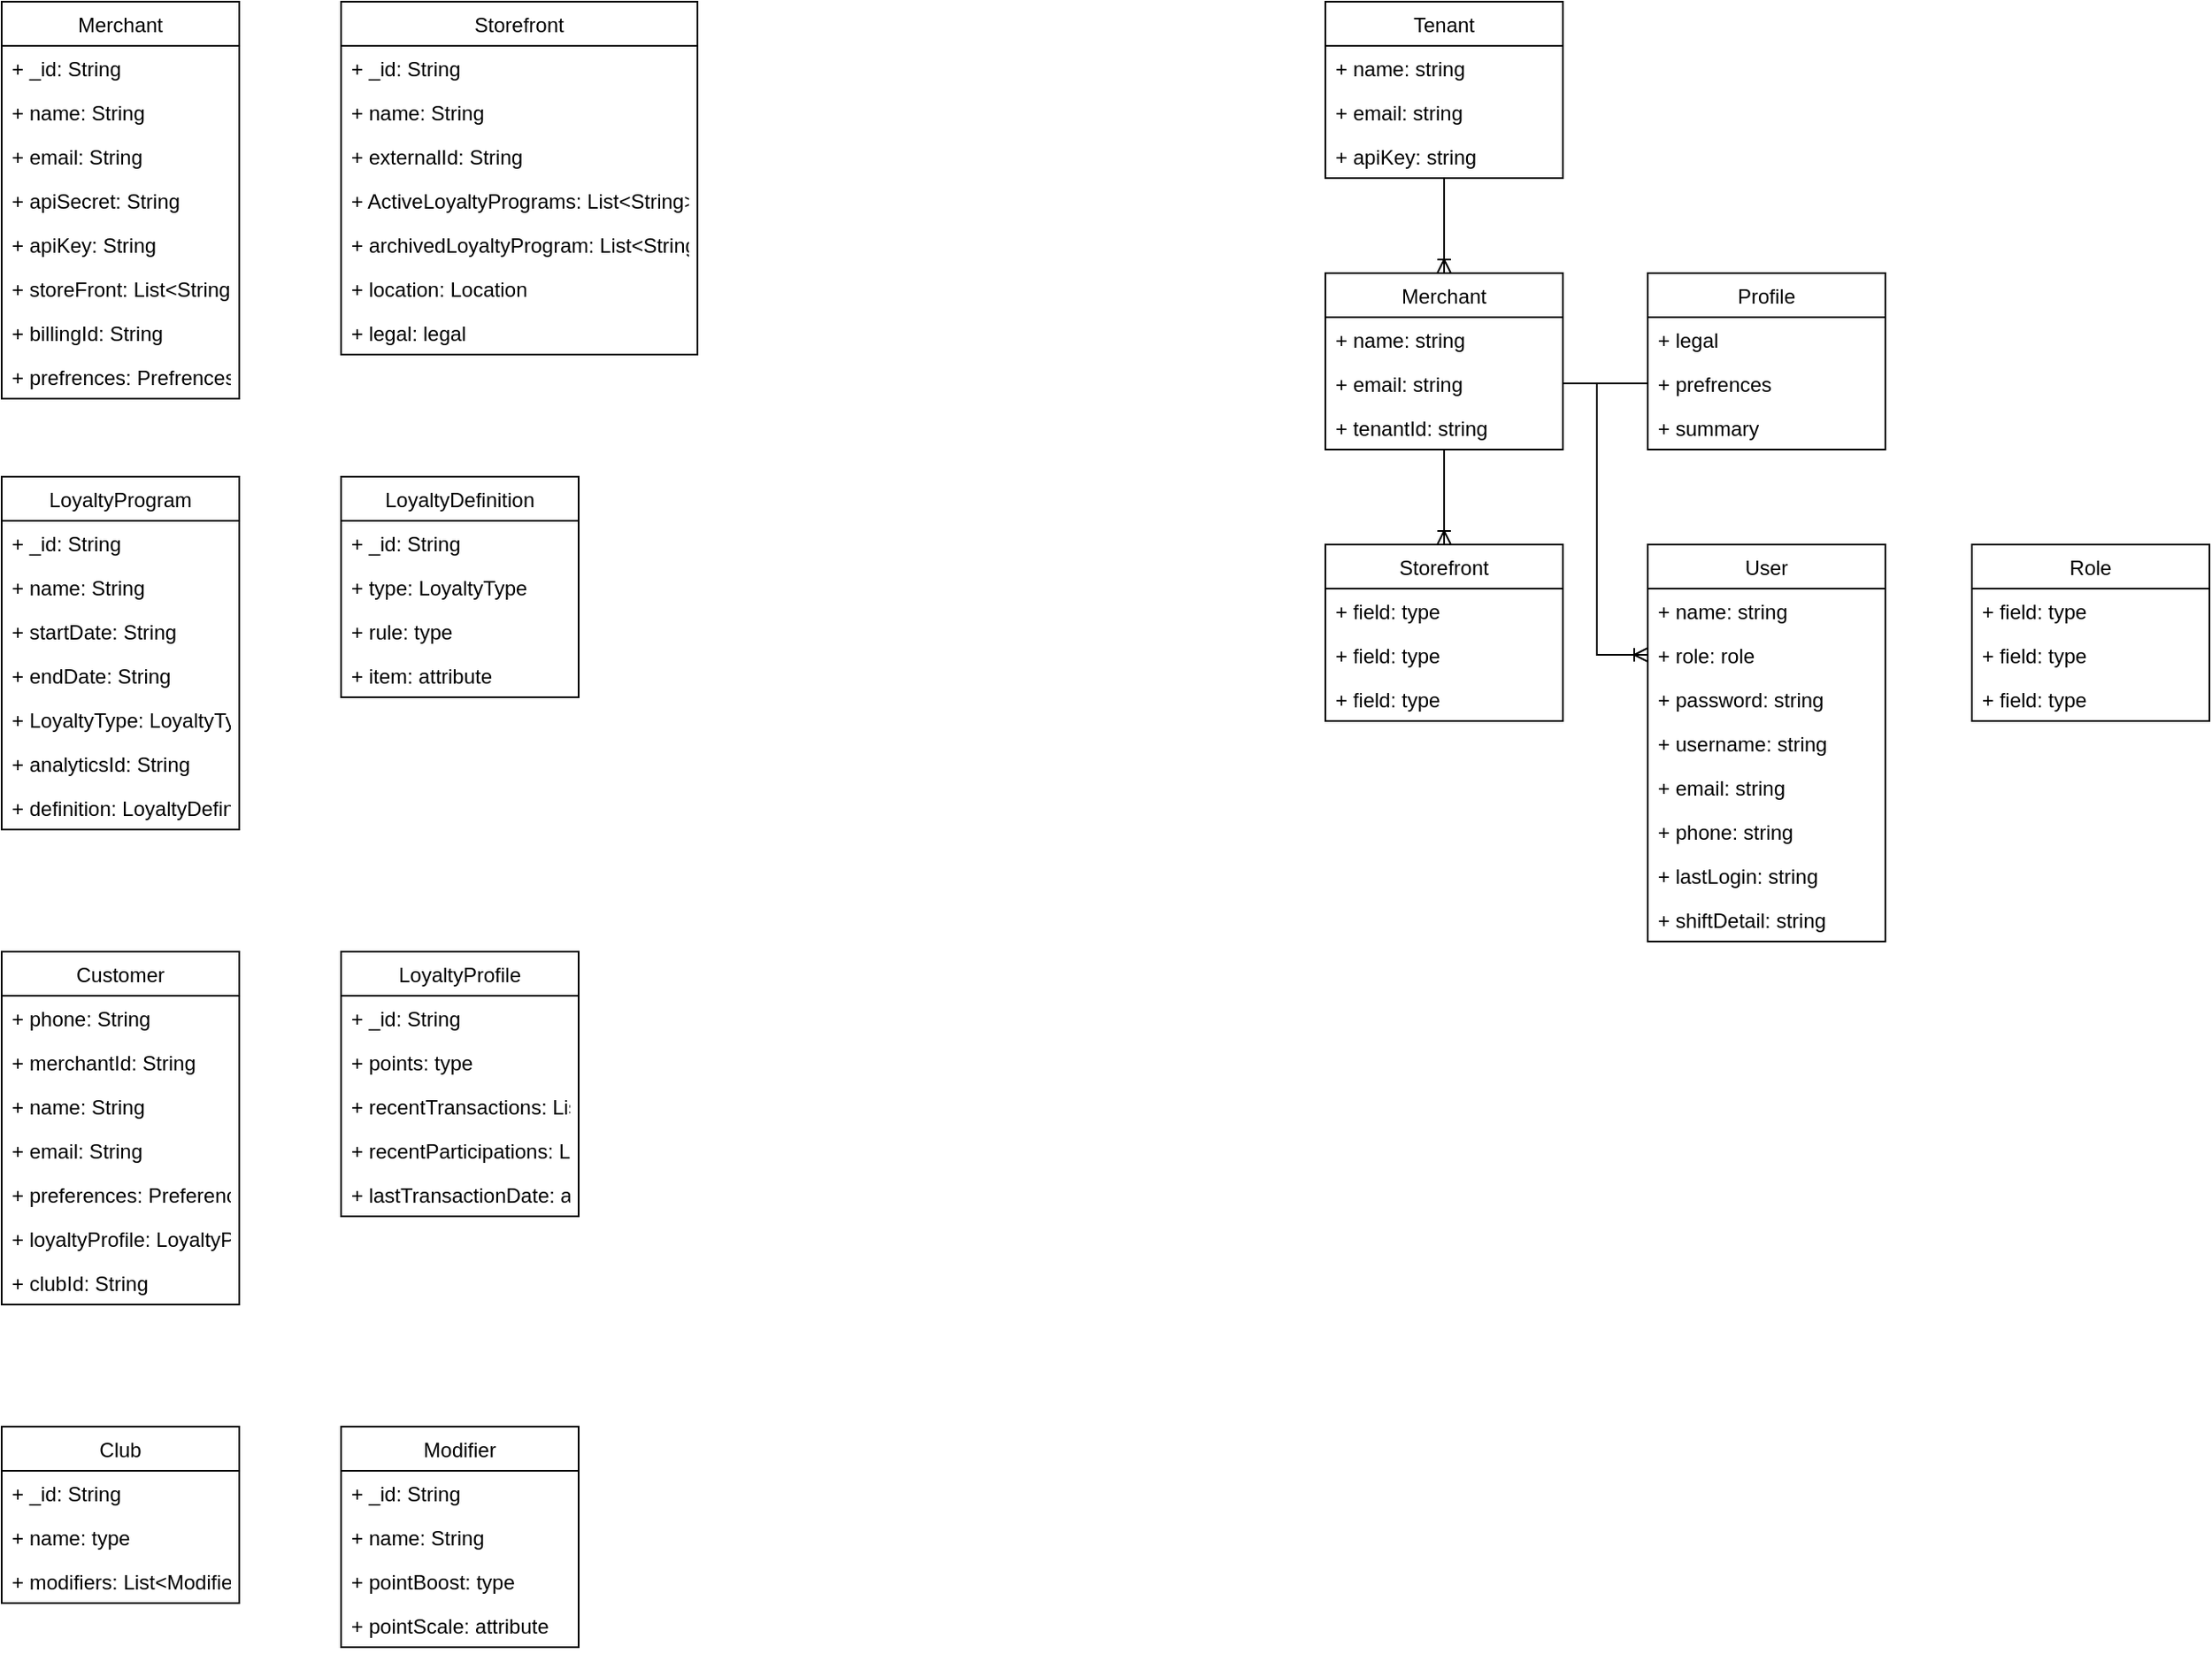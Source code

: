 <mxfile version="20.3.0" type="device" pages="4"><diagram id="C5RBs43oDa-KdzZeNtuy" name="Class level HLD"><mxGraphModel dx="1422" dy="865" grid="1" gridSize="10" guides="1" tooltips="1" connect="1" arrows="1" fold="1" page="1" pageScale="1" pageWidth="827" pageHeight="1169" math="0" shadow="0"><root><mxCell id="WIyWlLk6GJQsqaUBKTNV-0"/><mxCell id="WIyWlLk6GJQsqaUBKTNV-1" parent="WIyWlLk6GJQsqaUBKTNV-0"/><mxCell id="AvhFInr6AI7W19jn2rWF-0" value="Merchant" style="swimlane;fontStyle=0;childLayout=stackLayout;horizontal=1;startSize=26;fillColor=none;horizontalStack=0;resizeParent=1;resizeParentMax=0;resizeLast=0;collapsible=1;marginBottom=0;" parent="WIyWlLk6GJQsqaUBKTNV-1" vertex="1"><mxGeometry x="80" y="80" width="140" height="234" as="geometry"/></mxCell><mxCell id="AvhFInr6AI7W19jn2rWF-1" value="+ _id: String" style="text;strokeColor=none;fillColor=none;align=left;verticalAlign=top;spacingLeft=4;spacingRight=4;overflow=hidden;rotatable=0;points=[[0,0.5],[1,0.5]];portConstraint=eastwest;" parent="AvhFInr6AI7W19jn2rWF-0" vertex="1"><mxGeometry y="26" width="140" height="26" as="geometry"/></mxCell><mxCell id="AvhFInr6AI7W19jn2rWF-2" value="+ name: String" style="text;strokeColor=none;fillColor=none;align=left;verticalAlign=top;spacingLeft=4;spacingRight=4;overflow=hidden;rotatable=0;points=[[0,0.5],[1,0.5]];portConstraint=eastwest;" parent="AvhFInr6AI7W19jn2rWF-0" vertex="1"><mxGeometry y="52" width="140" height="26" as="geometry"/></mxCell><mxCell id="AvhFInr6AI7W19jn2rWF-3" value="+ email: String" style="text;strokeColor=none;fillColor=none;align=left;verticalAlign=top;spacingLeft=4;spacingRight=4;overflow=hidden;rotatable=0;points=[[0,0.5],[1,0.5]];portConstraint=eastwest;" parent="AvhFInr6AI7W19jn2rWF-0" vertex="1"><mxGeometry y="78" width="140" height="26" as="geometry"/></mxCell><mxCell id="AvhFInr6AI7W19jn2rWF-5" value="+ apiSecret: String" style="text;strokeColor=none;fillColor=none;align=left;verticalAlign=top;spacingLeft=4;spacingRight=4;overflow=hidden;rotatable=0;points=[[0,0.5],[1,0.5]];portConstraint=eastwest;" parent="AvhFInr6AI7W19jn2rWF-0" vertex="1"><mxGeometry y="104" width="140" height="26" as="geometry"/></mxCell><mxCell id="AvhFInr6AI7W19jn2rWF-4" value="+ apiKey: String" style="text;strokeColor=none;fillColor=none;align=left;verticalAlign=top;spacingLeft=4;spacingRight=4;overflow=hidden;rotatable=0;points=[[0,0.5],[1,0.5]];portConstraint=eastwest;" parent="AvhFInr6AI7W19jn2rWF-0" vertex="1"><mxGeometry y="130" width="140" height="26" as="geometry"/></mxCell><mxCell id="AvhFInr6AI7W19jn2rWF-6" value="+ storeFront: List&lt;String&gt;" style="text;strokeColor=none;fillColor=none;align=left;verticalAlign=top;spacingLeft=4;spacingRight=4;overflow=hidden;rotatable=0;points=[[0,0.5],[1,0.5]];portConstraint=eastwest;" parent="AvhFInr6AI7W19jn2rWF-0" vertex="1"><mxGeometry y="156" width="140" height="26" as="geometry"/></mxCell><mxCell id="AvhFInr6AI7W19jn2rWF-8" value="+ billingId: String" style="text;strokeColor=none;fillColor=none;align=left;verticalAlign=top;spacingLeft=4;spacingRight=4;overflow=hidden;rotatable=0;points=[[0,0.5],[1,0.5]];portConstraint=eastwest;" parent="AvhFInr6AI7W19jn2rWF-0" vertex="1"><mxGeometry y="182" width="140" height="26" as="geometry"/></mxCell><mxCell id="AvhFInr6AI7W19jn2rWF-7" value="+ prefrences: Prefrences" style="text;strokeColor=none;fillColor=none;align=left;verticalAlign=top;spacingLeft=4;spacingRight=4;overflow=hidden;rotatable=0;points=[[0,0.5],[1,0.5]];portConstraint=eastwest;" parent="AvhFInr6AI7W19jn2rWF-0" vertex="1"><mxGeometry y="208" width="140" height="26" as="geometry"/></mxCell><mxCell id="AvhFInr6AI7W19jn2rWF-9" value="Storefront" style="swimlane;fontStyle=0;childLayout=stackLayout;horizontal=1;startSize=26;fillColor=none;horizontalStack=0;resizeParent=1;resizeParentMax=0;resizeLast=0;collapsible=1;marginBottom=0;" parent="WIyWlLk6GJQsqaUBKTNV-1" vertex="1"><mxGeometry x="280" y="80" width="210" height="208" as="geometry"/></mxCell><mxCell id="AvhFInr6AI7W19jn2rWF-10" value="+ _id: String" style="text;strokeColor=none;fillColor=none;align=left;verticalAlign=top;spacingLeft=4;spacingRight=4;overflow=hidden;rotatable=0;points=[[0,0.5],[1,0.5]];portConstraint=eastwest;" parent="AvhFInr6AI7W19jn2rWF-9" vertex="1"><mxGeometry y="26" width="210" height="26" as="geometry"/></mxCell><mxCell id="AvhFInr6AI7W19jn2rWF-11" value="+ name: String" style="text;strokeColor=none;fillColor=none;align=left;verticalAlign=top;spacingLeft=4;spacingRight=4;overflow=hidden;rotatable=0;points=[[0,0.5],[1,0.5]];portConstraint=eastwest;" parent="AvhFInr6AI7W19jn2rWF-9" vertex="1"><mxGeometry y="52" width="210" height="26" as="geometry"/></mxCell><mxCell id="AvhFInr6AI7W19jn2rWF-12" value="+ externalId: String" style="text;strokeColor=none;fillColor=none;align=left;verticalAlign=top;spacingLeft=4;spacingRight=4;overflow=hidden;rotatable=0;points=[[0,0.5],[1,0.5]];portConstraint=eastwest;" parent="AvhFInr6AI7W19jn2rWF-9" vertex="1"><mxGeometry y="78" width="210" height="26" as="geometry"/></mxCell><mxCell id="AvhFInr6AI7W19jn2rWF-13" value="+ ActiveLoyaltyPrograms: List&lt;String&gt;" style="text;strokeColor=none;fillColor=none;align=left;verticalAlign=top;spacingLeft=4;spacingRight=4;overflow=hidden;rotatable=0;points=[[0,0.5],[1,0.5]];portConstraint=eastwest;" parent="AvhFInr6AI7W19jn2rWF-9" vertex="1"><mxGeometry y="104" width="210" height="26" as="geometry"/></mxCell><mxCell id="AvhFInr6AI7W19jn2rWF-14" value="+ archivedLoyaltyProgram: List&lt;String&gt;" style="text;strokeColor=none;fillColor=none;align=left;verticalAlign=top;spacingLeft=4;spacingRight=4;overflow=hidden;rotatable=0;points=[[0,0.5],[1,0.5]];portConstraint=eastwest;" parent="AvhFInr6AI7W19jn2rWF-9" vertex="1"><mxGeometry y="130" width="210" height="26" as="geometry"/></mxCell><mxCell id="AvhFInr6AI7W19jn2rWF-15" value="+ location: Location" style="text;strokeColor=none;fillColor=none;align=left;verticalAlign=top;spacingLeft=4;spacingRight=4;overflow=hidden;rotatable=0;points=[[0,0.5],[1,0.5]];portConstraint=eastwest;" parent="AvhFInr6AI7W19jn2rWF-9" vertex="1"><mxGeometry y="156" width="210" height="26" as="geometry"/></mxCell><mxCell id="AvhFInr6AI7W19jn2rWF-16" value="+ legal: legal" style="text;strokeColor=none;fillColor=none;align=left;verticalAlign=top;spacingLeft=4;spacingRight=4;overflow=hidden;rotatable=0;points=[[0,0.5],[1,0.5]];portConstraint=eastwest;" parent="AvhFInr6AI7W19jn2rWF-9" vertex="1"><mxGeometry y="182" width="210" height="26" as="geometry"/></mxCell><mxCell id="AvhFInr6AI7W19jn2rWF-17" value="LoyaltyProgram" style="swimlane;fontStyle=0;childLayout=stackLayout;horizontal=1;startSize=26;fillColor=none;horizontalStack=0;resizeParent=1;resizeParentMax=0;resizeLast=0;collapsible=1;marginBottom=0;" parent="WIyWlLk6GJQsqaUBKTNV-1" vertex="1"><mxGeometry x="80" y="360" width="140" height="208" as="geometry"/></mxCell><mxCell id="AvhFInr6AI7W19jn2rWF-18" value="+ _id: String" style="text;strokeColor=none;fillColor=none;align=left;verticalAlign=top;spacingLeft=4;spacingRight=4;overflow=hidden;rotatable=0;points=[[0,0.5],[1,0.5]];portConstraint=eastwest;" parent="AvhFInr6AI7W19jn2rWF-17" vertex="1"><mxGeometry y="26" width="140" height="26" as="geometry"/></mxCell><mxCell id="AvhFInr6AI7W19jn2rWF-19" value="+ name: String" style="text;strokeColor=none;fillColor=none;align=left;verticalAlign=top;spacingLeft=4;spacingRight=4;overflow=hidden;rotatable=0;points=[[0,0.5],[1,0.5]];portConstraint=eastwest;" parent="AvhFInr6AI7W19jn2rWF-17" vertex="1"><mxGeometry y="52" width="140" height="26" as="geometry"/></mxCell><mxCell id="AvhFInr6AI7W19jn2rWF-20" value="+ startDate: String" style="text;strokeColor=none;fillColor=none;align=left;verticalAlign=top;spacingLeft=4;spacingRight=4;overflow=hidden;rotatable=0;points=[[0,0.5],[1,0.5]];portConstraint=eastwest;" parent="AvhFInr6AI7W19jn2rWF-17" vertex="1"><mxGeometry y="78" width="140" height="26" as="geometry"/></mxCell><mxCell id="AvhFInr6AI7W19jn2rWF-21" value="+ endDate: String" style="text;strokeColor=none;fillColor=none;align=left;verticalAlign=top;spacingLeft=4;spacingRight=4;overflow=hidden;rotatable=0;points=[[0,0.5],[1,0.5]];portConstraint=eastwest;" parent="AvhFInr6AI7W19jn2rWF-17" vertex="1"><mxGeometry y="104" width="140" height="26" as="geometry"/></mxCell><mxCell id="AvhFInr6AI7W19jn2rWF-22" value="+ LoyaltyType: LoyaltyType" style="text;strokeColor=none;fillColor=none;align=left;verticalAlign=top;spacingLeft=4;spacingRight=4;overflow=hidden;rotatable=0;points=[[0,0.5],[1,0.5]];portConstraint=eastwest;" parent="AvhFInr6AI7W19jn2rWF-17" vertex="1"><mxGeometry y="130" width="140" height="26" as="geometry"/></mxCell><mxCell id="AvhFInr6AI7W19jn2rWF-23" value="+ analyticsId: String" style="text;strokeColor=none;fillColor=none;align=left;verticalAlign=top;spacingLeft=4;spacingRight=4;overflow=hidden;rotatable=0;points=[[0,0.5],[1,0.5]];portConstraint=eastwest;" parent="AvhFInr6AI7W19jn2rWF-17" vertex="1"><mxGeometry y="156" width="140" height="26" as="geometry"/></mxCell><mxCell id="AvhFInr6AI7W19jn2rWF-24" value="+ definition: LoyaltyDefinition" style="text;strokeColor=none;fillColor=none;align=left;verticalAlign=top;spacingLeft=4;spacingRight=4;overflow=hidden;rotatable=0;points=[[0,0.5],[1,0.5]];portConstraint=eastwest;" parent="AvhFInr6AI7W19jn2rWF-17" vertex="1"><mxGeometry y="182" width="140" height="26" as="geometry"/></mxCell><mxCell id="hjsCgl8AlLZVN7WZNWL8-0" value="Customer" style="swimlane;fontStyle=0;childLayout=stackLayout;horizontal=1;startSize=26;fillColor=none;horizontalStack=0;resizeParent=1;resizeParentMax=0;resizeLast=0;collapsible=1;marginBottom=0;" parent="WIyWlLk6GJQsqaUBKTNV-1" vertex="1"><mxGeometry x="80" y="640" width="140" height="208" as="geometry"/></mxCell><mxCell id="hjsCgl8AlLZVN7WZNWL8-1" value="+ phone: String" style="text;strokeColor=none;fillColor=none;align=left;verticalAlign=top;spacingLeft=4;spacingRight=4;overflow=hidden;rotatable=0;points=[[0,0.5],[1,0.5]];portConstraint=eastwest;" parent="hjsCgl8AlLZVN7WZNWL8-0" vertex="1"><mxGeometry y="26" width="140" height="26" as="geometry"/></mxCell><mxCell id="hjsCgl8AlLZVN7WZNWL8-5" value="+ merchantId: String" style="text;strokeColor=none;fillColor=none;align=left;verticalAlign=top;spacingLeft=4;spacingRight=4;overflow=hidden;rotatable=0;points=[[0,0.5],[1,0.5]];portConstraint=eastwest;" parent="hjsCgl8AlLZVN7WZNWL8-0" vertex="1"><mxGeometry y="52" width="140" height="26" as="geometry"/></mxCell><mxCell id="hjsCgl8AlLZVN7WZNWL8-2" value="+ name: String " style="text;strokeColor=none;fillColor=none;align=left;verticalAlign=top;spacingLeft=4;spacingRight=4;overflow=hidden;rotatable=0;points=[[0,0.5],[1,0.5]];portConstraint=eastwest;" parent="hjsCgl8AlLZVN7WZNWL8-0" vertex="1"><mxGeometry y="78" width="140" height="26" as="geometry"/></mxCell><mxCell id="hjsCgl8AlLZVN7WZNWL8-3" value="+ email: String" style="text;strokeColor=none;fillColor=none;align=left;verticalAlign=top;spacingLeft=4;spacingRight=4;overflow=hidden;rotatable=0;points=[[0,0.5],[1,0.5]];portConstraint=eastwest;" parent="hjsCgl8AlLZVN7WZNWL8-0" vertex="1"><mxGeometry y="104" width="140" height="26" as="geometry"/></mxCell><mxCell id="hjsCgl8AlLZVN7WZNWL8-4" value="+ preferences: Preferences" style="text;strokeColor=none;fillColor=none;align=left;verticalAlign=top;spacingLeft=4;spacingRight=4;overflow=hidden;rotatable=0;points=[[0,0.5],[1,0.5]];portConstraint=eastwest;" parent="hjsCgl8AlLZVN7WZNWL8-0" vertex="1"><mxGeometry y="130" width="140" height="26" as="geometry"/></mxCell><mxCell id="hjsCgl8AlLZVN7WZNWL8-6" value="+ loyaltyProfile: LoyaltyProfile" style="text;strokeColor=none;fillColor=none;align=left;verticalAlign=top;spacingLeft=4;spacingRight=4;overflow=hidden;rotatable=0;points=[[0,0.5],[1,0.5]];portConstraint=eastwest;" parent="hjsCgl8AlLZVN7WZNWL8-0" vertex="1"><mxGeometry y="156" width="140" height="26" as="geometry"/></mxCell><mxCell id="hjsCgl8AlLZVN7WZNWL8-22" value="+ clubId: String" style="text;strokeColor=none;fillColor=none;align=left;verticalAlign=top;spacingLeft=4;spacingRight=4;overflow=hidden;rotatable=0;points=[[0,0.5],[1,0.5]];portConstraint=eastwest;" parent="hjsCgl8AlLZVN7WZNWL8-0" vertex="1"><mxGeometry y="182" width="140" height="26" as="geometry"/></mxCell><mxCell id="hjsCgl8AlLZVN7WZNWL8-7" value="LoyaltyProfile" style="swimlane;fontStyle=0;childLayout=stackLayout;horizontal=1;startSize=26;fillColor=none;horizontalStack=0;resizeParent=1;resizeParentMax=0;resizeLast=0;collapsible=1;marginBottom=0;" parent="WIyWlLk6GJQsqaUBKTNV-1" vertex="1"><mxGeometry x="280" y="640" width="140" height="156" as="geometry"/></mxCell><mxCell id="hjsCgl8AlLZVN7WZNWL8-8" value="+ _id: String" style="text;strokeColor=none;fillColor=none;align=left;verticalAlign=top;spacingLeft=4;spacingRight=4;overflow=hidden;rotatable=0;points=[[0,0.5],[1,0.5]];portConstraint=eastwest;" parent="hjsCgl8AlLZVN7WZNWL8-7" vertex="1"><mxGeometry y="26" width="140" height="26" as="geometry"/></mxCell><mxCell id="hjsCgl8AlLZVN7WZNWL8-9" value="+ points: type" style="text;strokeColor=none;fillColor=none;align=left;verticalAlign=top;spacingLeft=4;spacingRight=4;overflow=hidden;rotatable=0;points=[[0,0.5],[1,0.5]];portConstraint=eastwest;" parent="hjsCgl8AlLZVN7WZNWL8-7" vertex="1"><mxGeometry y="52" width="140" height="26" as="geometry"/></mxCell><mxCell id="hjsCgl8AlLZVN7WZNWL8-10" value="+ recentTransactions: List&lt;String&gt;" style="text;strokeColor=none;fillColor=none;align=left;verticalAlign=top;spacingLeft=4;spacingRight=4;overflow=hidden;rotatable=0;points=[[0,0.5],[1,0.5]];portConstraint=eastwest;" parent="hjsCgl8AlLZVN7WZNWL8-7" vertex="1"><mxGeometry y="78" width="140" height="26" as="geometry"/></mxCell><mxCell id="hjsCgl8AlLZVN7WZNWL8-11" value="+ recentParticipations: List&lt;String&gt;" style="text;strokeColor=none;fillColor=none;align=left;verticalAlign=top;spacingLeft=4;spacingRight=4;overflow=hidden;rotatable=0;points=[[0,0.5],[1,0.5]];portConstraint=eastwest;" parent="hjsCgl8AlLZVN7WZNWL8-7" vertex="1"><mxGeometry y="104" width="140" height="26" as="geometry"/></mxCell><mxCell id="hjsCgl8AlLZVN7WZNWL8-12" value="+ lastTransactionDate: attribute" style="text;strokeColor=none;fillColor=none;align=left;verticalAlign=top;spacingLeft=4;spacingRight=4;overflow=hidden;rotatable=0;points=[[0,0.5],[1,0.5]];portConstraint=eastwest;" parent="hjsCgl8AlLZVN7WZNWL8-7" vertex="1"><mxGeometry y="130" width="140" height="26" as="geometry"/></mxCell><mxCell id="hjsCgl8AlLZVN7WZNWL8-13" value="LoyaltyDefinition" style="swimlane;fontStyle=0;childLayout=stackLayout;horizontal=1;startSize=26;fillColor=none;horizontalStack=0;resizeParent=1;resizeParentMax=0;resizeLast=0;collapsible=1;marginBottom=0;" parent="WIyWlLk6GJQsqaUBKTNV-1" vertex="1"><mxGeometry x="280" y="360" width="140" height="130" as="geometry"/></mxCell><mxCell id="hjsCgl8AlLZVN7WZNWL8-14" value="+ _id: String" style="text;strokeColor=none;fillColor=none;align=left;verticalAlign=top;spacingLeft=4;spacingRight=4;overflow=hidden;rotatable=0;points=[[0,0.5],[1,0.5]];portConstraint=eastwest;" parent="hjsCgl8AlLZVN7WZNWL8-13" vertex="1"><mxGeometry y="26" width="140" height="26" as="geometry"/></mxCell><mxCell id="hjsCgl8AlLZVN7WZNWL8-15" value="+ type: LoyaltyType" style="text;strokeColor=none;fillColor=none;align=left;verticalAlign=top;spacingLeft=4;spacingRight=4;overflow=hidden;rotatable=0;points=[[0,0.5],[1,0.5]];portConstraint=eastwest;" parent="hjsCgl8AlLZVN7WZNWL8-13" vertex="1"><mxGeometry y="52" width="140" height="26" as="geometry"/></mxCell><mxCell id="hjsCgl8AlLZVN7WZNWL8-16" value="+ rule: type" style="text;strokeColor=none;fillColor=none;align=left;verticalAlign=top;spacingLeft=4;spacingRight=4;overflow=hidden;rotatable=0;points=[[0,0.5],[1,0.5]];portConstraint=eastwest;" parent="hjsCgl8AlLZVN7WZNWL8-13" vertex="1"><mxGeometry y="78" width="140" height="26" as="geometry"/></mxCell><mxCell id="hjsCgl8AlLZVN7WZNWL8-17" value="+ item: attribute" style="text;strokeColor=none;fillColor=none;align=left;verticalAlign=top;spacingLeft=4;spacingRight=4;overflow=hidden;rotatable=0;points=[[0,0.5],[1,0.5]];portConstraint=eastwest;" parent="hjsCgl8AlLZVN7WZNWL8-13" vertex="1"><mxGeometry y="104" width="140" height="26" as="geometry"/></mxCell><mxCell id="hjsCgl8AlLZVN7WZNWL8-18" value="Club" style="swimlane;fontStyle=0;childLayout=stackLayout;horizontal=1;startSize=26;fillColor=none;horizontalStack=0;resizeParent=1;resizeParentMax=0;resizeLast=0;collapsible=1;marginBottom=0;" parent="WIyWlLk6GJQsqaUBKTNV-1" vertex="1"><mxGeometry x="80" y="920" width="140" height="104" as="geometry"/></mxCell><mxCell id="hjsCgl8AlLZVN7WZNWL8-19" value="+ _id: String" style="text;strokeColor=none;fillColor=none;align=left;verticalAlign=top;spacingLeft=4;spacingRight=4;overflow=hidden;rotatable=0;points=[[0,0.5],[1,0.5]];portConstraint=eastwest;" parent="hjsCgl8AlLZVN7WZNWL8-18" vertex="1"><mxGeometry y="26" width="140" height="26" as="geometry"/></mxCell><mxCell id="hjsCgl8AlLZVN7WZNWL8-20" value="+ name: type" style="text;strokeColor=none;fillColor=none;align=left;verticalAlign=top;spacingLeft=4;spacingRight=4;overflow=hidden;rotatable=0;points=[[0,0.5],[1,0.5]];portConstraint=eastwest;" parent="hjsCgl8AlLZVN7WZNWL8-18" vertex="1"><mxGeometry y="52" width="140" height="26" as="geometry"/></mxCell><mxCell id="hjsCgl8AlLZVN7WZNWL8-21" value="+ modifiers: List&lt;Modifier&gt;" style="text;strokeColor=none;fillColor=none;align=left;verticalAlign=top;spacingLeft=4;spacingRight=4;overflow=hidden;rotatable=0;points=[[0,0.5],[1,0.5]];portConstraint=eastwest;" parent="hjsCgl8AlLZVN7WZNWL8-18" vertex="1"><mxGeometry y="78" width="140" height="26" as="geometry"/></mxCell><mxCell id="hjsCgl8AlLZVN7WZNWL8-23" value="Modifier" style="swimlane;fontStyle=0;childLayout=stackLayout;horizontal=1;startSize=26;fillColor=none;horizontalStack=0;resizeParent=1;resizeParentMax=0;resizeLast=0;collapsible=1;marginBottom=0;" parent="WIyWlLk6GJQsqaUBKTNV-1" vertex="1"><mxGeometry x="280" y="920" width="140" height="130" as="geometry"/></mxCell><mxCell id="hjsCgl8AlLZVN7WZNWL8-24" value="+ _id: String" style="text;strokeColor=none;fillColor=none;align=left;verticalAlign=top;spacingLeft=4;spacingRight=4;overflow=hidden;rotatable=0;points=[[0,0.5],[1,0.5]];portConstraint=eastwest;" parent="hjsCgl8AlLZVN7WZNWL8-23" vertex="1"><mxGeometry y="26" width="140" height="26" as="geometry"/></mxCell><mxCell id="hjsCgl8AlLZVN7WZNWL8-25" value="+ name: String" style="text;strokeColor=none;fillColor=none;align=left;verticalAlign=top;spacingLeft=4;spacingRight=4;overflow=hidden;rotatable=0;points=[[0,0.5],[1,0.5]];portConstraint=eastwest;" parent="hjsCgl8AlLZVN7WZNWL8-23" vertex="1"><mxGeometry y="52" width="140" height="26" as="geometry"/></mxCell><mxCell id="hjsCgl8AlLZVN7WZNWL8-26" value="+ pointBoost: type" style="text;strokeColor=none;fillColor=none;align=left;verticalAlign=top;spacingLeft=4;spacingRight=4;overflow=hidden;rotatable=0;points=[[0,0.5],[1,0.5]];portConstraint=eastwest;" parent="hjsCgl8AlLZVN7WZNWL8-23" vertex="1"><mxGeometry y="78" width="140" height="26" as="geometry"/></mxCell><mxCell id="hjsCgl8AlLZVN7WZNWL8-27" value="+ pointScale: attribute" style="text;strokeColor=none;fillColor=none;align=left;verticalAlign=top;spacingLeft=4;spacingRight=4;overflow=hidden;rotatable=0;points=[[0,0.5],[1,0.5]];portConstraint=eastwest;" parent="hjsCgl8AlLZVN7WZNWL8-23" vertex="1"><mxGeometry y="104" width="140" height="26" as="geometry"/></mxCell><mxCell id="3q2SXY7ycRhd8eW9pLgf-0" value="Tenant" style="swimlane;fontStyle=0;childLayout=stackLayout;horizontal=1;startSize=26;fillColor=none;horizontalStack=0;resizeParent=1;resizeParentMax=0;resizeLast=0;collapsible=1;marginBottom=0;" parent="WIyWlLk6GJQsqaUBKTNV-1" vertex="1"><mxGeometry x="860" y="80" width="140" height="104" as="geometry"/></mxCell><mxCell id="3q2SXY7ycRhd8eW9pLgf-1" value="+ name: string" style="text;strokeColor=none;fillColor=none;align=left;verticalAlign=top;spacingLeft=4;spacingRight=4;overflow=hidden;rotatable=0;points=[[0,0.5],[1,0.5]];portConstraint=eastwest;" parent="3q2SXY7ycRhd8eW9pLgf-0" vertex="1"><mxGeometry y="26" width="140" height="26" as="geometry"/></mxCell><mxCell id="3q2SXY7ycRhd8eW9pLgf-2" value="+ email: string" style="text;strokeColor=none;fillColor=none;align=left;verticalAlign=top;spacingLeft=4;spacingRight=4;overflow=hidden;rotatable=0;points=[[0,0.5],[1,0.5]];portConstraint=eastwest;" parent="3q2SXY7ycRhd8eW9pLgf-0" vertex="1"><mxGeometry y="52" width="140" height="26" as="geometry"/></mxCell><mxCell id="3q2SXY7ycRhd8eW9pLgf-3" value="+ apiKey: string" style="text;strokeColor=none;fillColor=none;align=left;verticalAlign=top;spacingLeft=4;spacingRight=4;overflow=hidden;rotatable=0;points=[[0,0.5],[1,0.5]];portConstraint=eastwest;" parent="3q2SXY7ycRhd8eW9pLgf-0" vertex="1"><mxGeometry y="78" width="140" height="26" as="geometry"/></mxCell><mxCell id="3q2SXY7ycRhd8eW9pLgf-4" value="Merchant" style="swimlane;fontStyle=0;childLayout=stackLayout;horizontal=1;startSize=26;fillColor=none;horizontalStack=0;resizeParent=1;resizeParentMax=0;resizeLast=0;collapsible=1;marginBottom=0;swimlaneFillColor=none;" parent="WIyWlLk6GJQsqaUBKTNV-1" vertex="1"><mxGeometry x="860" y="240" width="140" height="104" as="geometry"/></mxCell><mxCell id="3q2SXY7ycRhd8eW9pLgf-5" value="+ name: string" style="text;strokeColor=none;fillColor=none;align=left;verticalAlign=top;spacingLeft=4;spacingRight=4;overflow=hidden;rotatable=0;points=[[0,0.5],[1,0.5]];portConstraint=eastwest;" parent="3q2SXY7ycRhd8eW9pLgf-4" vertex="1"><mxGeometry y="26" width="140" height="26" as="geometry"/></mxCell><mxCell id="3q2SXY7ycRhd8eW9pLgf-6" value="+ email: string" style="text;strokeColor=none;fillColor=none;align=left;verticalAlign=top;spacingLeft=4;spacingRight=4;overflow=hidden;rotatable=0;points=[[0,0.5],[1,0.5]];portConstraint=eastwest;" parent="3q2SXY7ycRhd8eW9pLgf-4" vertex="1"><mxGeometry y="52" width="140" height="26" as="geometry"/></mxCell><mxCell id="3q2SXY7ycRhd8eW9pLgf-7" value="+ tenantId: string" style="text;strokeColor=none;fillColor=none;align=left;verticalAlign=top;spacingLeft=4;spacingRight=4;overflow=hidden;rotatable=0;points=[[0,0.5],[1,0.5]];portConstraint=eastwest;" parent="3q2SXY7ycRhd8eW9pLgf-4" vertex="1"><mxGeometry y="78" width="140" height="26" as="geometry"/></mxCell><mxCell id="3q2SXY7ycRhd8eW9pLgf-8" value="" style="fontSize=12;html=1;endArrow=ERoneToMany;rounded=0;entryX=0.5;entryY=0;entryDx=0;entryDy=0;" parent="WIyWlLk6GJQsqaUBKTNV-1" source="3q2SXY7ycRhd8eW9pLgf-3" target="3q2SXY7ycRhd8eW9pLgf-4" edge="1"><mxGeometry width="100" height="100" relative="1" as="geometry"><mxPoint x="1010" y="310" as="sourcePoint"/><mxPoint x="1110" y="210" as="targetPoint"/></mxGeometry></mxCell><mxCell id="3q2SXY7ycRhd8eW9pLgf-9" style="edgeStyle=none;rounded=0;orthogonalLoop=1;jettySize=auto;html=1;exitX=0.5;exitY=0;exitDx=0;exitDy=0;startArrow=ERoneToMany;startFill=0;endArrow=none;endFill=0;" parent="WIyWlLk6GJQsqaUBKTNV-1" source="3q2SXY7ycRhd8eW9pLgf-10" target="3q2SXY7ycRhd8eW9pLgf-7" edge="1"><mxGeometry relative="1" as="geometry"/></mxCell><mxCell id="3q2SXY7ycRhd8eW9pLgf-10" value="Storefront" style="swimlane;fontStyle=0;childLayout=stackLayout;horizontal=1;startSize=26;fillColor=none;horizontalStack=0;resizeParent=1;resizeParentMax=0;resizeLast=0;collapsible=1;marginBottom=0;swimlaneFillColor=none;" parent="WIyWlLk6GJQsqaUBKTNV-1" vertex="1"><mxGeometry x="860" y="400" width="140" height="104" as="geometry"/></mxCell><mxCell id="3q2SXY7ycRhd8eW9pLgf-11" value="+ field: type" style="text;strokeColor=none;fillColor=none;align=left;verticalAlign=top;spacingLeft=4;spacingRight=4;overflow=hidden;rotatable=0;points=[[0,0.5],[1,0.5]];portConstraint=eastwest;" parent="3q2SXY7ycRhd8eW9pLgf-10" vertex="1"><mxGeometry y="26" width="140" height="26" as="geometry"/></mxCell><mxCell id="3q2SXY7ycRhd8eW9pLgf-12" value="+ field: type" style="text;strokeColor=none;fillColor=none;align=left;verticalAlign=top;spacingLeft=4;spacingRight=4;overflow=hidden;rotatable=0;points=[[0,0.5],[1,0.5]];portConstraint=eastwest;" parent="3q2SXY7ycRhd8eW9pLgf-10" vertex="1"><mxGeometry y="52" width="140" height="26" as="geometry"/></mxCell><mxCell id="3q2SXY7ycRhd8eW9pLgf-13" value="+ field: type" style="text;strokeColor=none;fillColor=none;align=left;verticalAlign=top;spacingLeft=4;spacingRight=4;overflow=hidden;rotatable=0;points=[[0,0.5],[1,0.5]];portConstraint=eastwest;" parent="3q2SXY7ycRhd8eW9pLgf-10" vertex="1"><mxGeometry y="78" width="140" height="26" as="geometry"/></mxCell><mxCell id="3q2SXY7ycRhd8eW9pLgf-14" value="User" style="swimlane;fontStyle=0;childLayout=stackLayout;horizontal=1;startSize=26;fillColor=none;horizontalStack=0;resizeParent=1;resizeParentMax=0;resizeLast=0;collapsible=1;marginBottom=0;" parent="WIyWlLk6GJQsqaUBKTNV-1" vertex="1"><mxGeometry x="1050" y="400" width="140" height="234" as="geometry"/></mxCell><mxCell id="3q2SXY7ycRhd8eW9pLgf-15" value="+ name: string" style="text;strokeColor=none;fillColor=none;align=left;verticalAlign=top;spacingLeft=4;spacingRight=4;overflow=hidden;rotatable=0;points=[[0,0.5],[1,0.5]];portConstraint=eastwest;dashed=1;" parent="3q2SXY7ycRhd8eW9pLgf-14" vertex="1"><mxGeometry y="26" width="140" height="26" as="geometry"/></mxCell><mxCell id="3q2SXY7ycRhd8eW9pLgf-16" value="+ role: role" style="text;strokeColor=none;fillColor=none;align=left;verticalAlign=top;spacingLeft=4;spacingRight=4;overflow=hidden;rotatable=0;points=[[0,0.5],[1,0.5]];portConstraint=eastwest;dashed=1;" parent="3q2SXY7ycRhd8eW9pLgf-14" vertex="1"><mxGeometry y="52" width="140" height="26" as="geometry"/></mxCell><mxCell id="3q2SXY7ycRhd8eW9pLgf-17" value="+ password: string" style="text;strokeColor=none;fillColor=none;align=left;verticalAlign=top;spacingLeft=4;spacingRight=4;overflow=hidden;rotatable=0;points=[[0,0.5],[1,0.5]];portConstraint=eastwest;dashed=1;" parent="3q2SXY7ycRhd8eW9pLgf-14" vertex="1"><mxGeometry y="78" width="140" height="26" as="geometry"/></mxCell><mxCell id="3q2SXY7ycRhd8eW9pLgf-24" value="+ username: string" style="text;strokeColor=none;fillColor=none;align=left;verticalAlign=top;spacingLeft=4;spacingRight=4;overflow=hidden;rotatable=0;points=[[0,0.5],[1,0.5]];portConstraint=eastwest;dashed=1;" parent="3q2SXY7ycRhd8eW9pLgf-14" vertex="1"><mxGeometry y="104" width="140" height="26" as="geometry"/></mxCell><mxCell id="3q2SXY7ycRhd8eW9pLgf-25" value="+ email: string" style="text;strokeColor=none;fillColor=none;align=left;verticalAlign=top;spacingLeft=4;spacingRight=4;overflow=hidden;rotatable=0;points=[[0,0.5],[1,0.5]];portConstraint=eastwest;dashed=1;" parent="3q2SXY7ycRhd8eW9pLgf-14" vertex="1"><mxGeometry y="130" width="140" height="26" as="geometry"/></mxCell><mxCell id="3q2SXY7ycRhd8eW9pLgf-26" value="+ phone: string" style="text;strokeColor=none;fillColor=none;align=left;verticalAlign=top;spacingLeft=4;spacingRight=4;overflow=hidden;rotatable=0;points=[[0,0.5],[1,0.5]];portConstraint=eastwest;dashed=1;" parent="3q2SXY7ycRhd8eW9pLgf-14" vertex="1"><mxGeometry y="156" width="140" height="26" as="geometry"/></mxCell><mxCell id="3q2SXY7ycRhd8eW9pLgf-27" value="+ lastLogin: string" style="text;strokeColor=none;fillColor=none;align=left;verticalAlign=top;spacingLeft=4;spacingRight=4;overflow=hidden;rotatable=0;points=[[0,0.5],[1,0.5]];portConstraint=eastwest;dashed=1;" parent="3q2SXY7ycRhd8eW9pLgf-14" vertex="1"><mxGeometry y="182" width="140" height="26" as="geometry"/></mxCell><mxCell id="3q2SXY7ycRhd8eW9pLgf-28" value="+ shiftDetail: string" style="text;strokeColor=none;fillColor=none;align=left;verticalAlign=top;spacingLeft=4;spacingRight=4;overflow=hidden;rotatable=0;points=[[0,0.5],[1,0.5]];portConstraint=eastwest;dashed=1;" parent="3q2SXY7ycRhd8eW9pLgf-14" vertex="1"><mxGeometry y="208" width="140" height="26" as="geometry"/></mxCell><mxCell id="3q2SXY7ycRhd8eW9pLgf-18" style="edgeStyle=orthogonalEdgeStyle;rounded=0;orthogonalLoop=1;jettySize=auto;html=1;exitX=1;exitY=0.5;exitDx=0;exitDy=0;entryX=0;entryY=0.5;entryDx=0;entryDy=0;startArrow=none;startFill=0;endArrow=ERoneToMany;endFill=0;" parent="WIyWlLk6GJQsqaUBKTNV-1" source="3q2SXY7ycRhd8eW9pLgf-6" target="3q2SXY7ycRhd8eW9pLgf-16" edge="1"><mxGeometry relative="1" as="geometry"><Array as="points"><mxPoint x="1020" y="305"/><mxPoint x="1020" y="465"/></Array></mxGeometry></mxCell><mxCell id="3q2SXY7ycRhd8eW9pLgf-19" value="Profile" style="swimlane;fontStyle=0;childLayout=stackLayout;horizontal=1;startSize=26;fillColor=none;horizontalStack=0;resizeParent=1;resizeParentMax=0;resizeLast=0;collapsible=1;marginBottom=0;" parent="WIyWlLk6GJQsqaUBKTNV-1" vertex="1"><mxGeometry x="1050" y="240" width="140" height="104" as="geometry"/></mxCell><mxCell id="3q2SXY7ycRhd8eW9pLgf-20" value="+ legal" style="text;strokeColor=none;fillColor=none;align=left;verticalAlign=top;spacingLeft=4;spacingRight=4;overflow=hidden;rotatable=0;points=[[0,0.5],[1,0.5]];portConstraint=eastwest;" parent="3q2SXY7ycRhd8eW9pLgf-19" vertex="1"><mxGeometry y="26" width="140" height="26" as="geometry"/></mxCell><mxCell id="3q2SXY7ycRhd8eW9pLgf-21" value="+ prefrences" style="text;strokeColor=none;fillColor=none;align=left;verticalAlign=top;spacingLeft=4;spacingRight=4;overflow=hidden;rotatable=0;points=[[0,0.5],[1,0.5]];portConstraint=eastwest;" parent="3q2SXY7ycRhd8eW9pLgf-19" vertex="1"><mxGeometry y="52" width="140" height="26" as="geometry"/></mxCell><mxCell id="3q2SXY7ycRhd8eW9pLgf-22" value="+ summary" style="text;strokeColor=none;fillColor=none;align=left;verticalAlign=top;spacingLeft=4;spacingRight=4;overflow=hidden;rotatable=0;points=[[0,0.5],[1,0.5]];portConstraint=eastwest;" parent="3q2SXY7ycRhd8eW9pLgf-19" vertex="1"><mxGeometry y="78" width="140" height="26" as="geometry"/></mxCell><mxCell id="3q2SXY7ycRhd8eW9pLgf-23" style="edgeStyle=orthogonalEdgeStyle;rounded=0;orthogonalLoop=1;jettySize=auto;html=1;exitX=1;exitY=0.5;exitDx=0;exitDy=0;entryX=0;entryY=0.5;entryDx=0;entryDy=0;startArrow=none;startFill=0;endArrow=none;endFill=0;" parent="WIyWlLk6GJQsqaUBKTNV-1" source="3q2SXY7ycRhd8eW9pLgf-6" target="3q2SXY7ycRhd8eW9pLgf-21" edge="1"><mxGeometry relative="1" as="geometry"/></mxCell><mxCell id="3q2SXY7ycRhd8eW9pLgf-29" value="Role" style="swimlane;fontStyle=0;childLayout=stackLayout;horizontal=1;startSize=26;fillColor=none;horizontalStack=0;resizeParent=1;resizeParentMax=0;resizeLast=0;collapsible=1;marginBottom=0;" parent="WIyWlLk6GJQsqaUBKTNV-1" vertex="1"><mxGeometry x="1241" y="400" width="140" height="104" as="geometry"/></mxCell><mxCell id="3q2SXY7ycRhd8eW9pLgf-30" value="+ field: type" style="text;strokeColor=none;fillColor=none;align=left;verticalAlign=top;spacingLeft=4;spacingRight=4;overflow=hidden;rotatable=0;points=[[0,0.5],[1,0.5]];portConstraint=eastwest;" parent="3q2SXY7ycRhd8eW9pLgf-29" vertex="1"><mxGeometry y="26" width="140" height="26" as="geometry"/></mxCell><mxCell id="3q2SXY7ycRhd8eW9pLgf-31" value="+ field: type" style="text;strokeColor=none;fillColor=none;align=left;verticalAlign=top;spacingLeft=4;spacingRight=4;overflow=hidden;rotatable=0;points=[[0,0.5],[1,0.5]];portConstraint=eastwest;" parent="3q2SXY7ycRhd8eW9pLgf-29" vertex="1"><mxGeometry y="52" width="140" height="26" as="geometry"/></mxCell><mxCell id="3q2SXY7ycRhd8eW9pLgf-32" value="+ field: type" style="text;strokeColor=none;fillColor=none;align=left;verticalAlign=top;spacingLeft=4;spacingRight=4;overflow=hidden;rotatable=0;points=[[0,0.5],[1,0.5]];portConstraint=eastwest;" parent="3q2SXY7ycRhd8eW9pLgf-29" vertex="1"><mxGeometry y="78" width="140" height="26" as="geometry"/></mxCell></root></mxGraphModel></diagram><diagram id="lYdTyaf6GgeNvWtgTpw9" name="Flows"><mxGraphModel dx="1422" dy="865" grid="1" gridSize="10" guides="1" tooltips="1" connect="1" arrows="1" fold="1" page="1" pageScale="1" pageWidth="850" pageHeight="1100" math="0" shadow="0"><root><mxCell id="0"/><mxCell id="1" parent="0"/><mxCell id="ATFWTdf_wofmN_n_shfl-1" value="merchant" style="rounded=0;whiteSpace=wrap;html=1;" parent="1" vertex="1"><mxGeometry x="160" y="240" width="120" height="60" as="geometry"/></mxCell><mxCell id="ATFWTdf_wofmN_n_shfl-2" value="" style="endArrow=none;html=1;rounded=0;entryX=0;entryY=0.5;entryDx=0;entryDy=0;" parent="1" target="ATFWTdf_wofmN_n_shfl-5" edge="1"><mxGeometry relative="1" as="geometry"><mxPoint x="280" y="270" as="sourcePoint"/><mxPoint x="440" y="270" as="targetPoint"/></mxGeometry></mxCell><mxCell id="ATFWTdf_wofmN_n_shfl-3" value="N" style="resizable=0;html=1;align=right;verticalAlign=bottom;" parent="ATFWTdf_wofmN_n_shfl-2" connectable="0" vertex="1"><mxGeometry x="1" relative="1" as="geometry"/></mxCell><mxCell id="ATFWTdf_wofmN_n_shfl-5" value="Storefront" style="rounded=0;whiteSpace=wrap;html=1;" parent="1" vertex="1"><mxGeometry x="330" y="240" width="120" height="60" as="geometry"/></mxCell><mxCell id="ATFWTdf_wofmN_n_shfl-6" value="Loyalty Program" style="rounded=0;whiteSpace=wrap;html=1;" parent="1" vertex="1"><mxGeometry x="490" y="240" width="120" height="60" as="geometry"/></mxCell><mxCell id="ATFWTdf_wofmN_n_shfl-10" value="" style="endArrow=none;html=1;rounded=0;entryX=0;entryY=0.5;entryDx=0;entryDy=0;" parent="1" target="ATFWTdf_wofmN_n_shfl-6" edge="1"><mxGeometry relative="1" as="geometry"><mxPoint x="450" y="269.5" as="sourcePoint"/><mxPoint x="500" y="270" as="targetPoint"/></mxGeometry></mxCell><mxCell id="ATFWTdf_wofmN_n_shfl-11" value="N" style="resizable=0;html=1;align=right;verticalAlign=bottom;" parent="ATFWTdf_wofmN_n_shfl-10" connectable="0" vertex="1"><mxGeometry x="1" relative="1" as="geometry"/></mxCell><mxCell id="VzAbJDNbgazj55HABKAp-2" style="edgeStyle=orthogonalEdgeStyle;rounded=0;orthogonalLoop=1;jettySize=auto;html=1;exitX=1;exitY=0.5;exitDx=0;exitDy=0;entryX=0.5;entryY=1;entryDx=0;entryDy=0;endArrow=ERmany;endFill=0;" parent="1" source="VzAbJDNbgazj55HABKAp-1" target="ATFWTdf_wofmN_n_shfl-6" edge="1"><mxGeometry relative="1" as="geometry"/></mxCell><mxCell id="VzAbJDNbgazj55HABKAp-1" value="Customer" style="html=1;" parent="1" vertex="1"><mxGeometry x="160" y="400" width="110" height="50" as="geometry"/></mxCell><mxCell id="VzAbJDNbgazj55HABKAp-11" style="edgeStyle=orthogonalEdgeStyle;rounded=0;orthogonalLoop=1;jettySize=auto;html=1;exitX=0.5;exitY=1;exitDx=0;exitDy=0;endArrow=classicThin;endFill=1;" parent="1" source="VzAbJDNbgazj55HABKAp-10" target="ATFWTdf_wofmN_n_shfl-1" edge="1"><mxGeometry relative="1" as="geometry"/></mxCell><mxCell id="VzAbJDNbgazj55HABKAp-10" value="Admin" style="html=1;" parent="1" vertex="1"><mxGeometry x="165" y="80" width="110" height="50" as="geometry"/></mxCell><mxCell id="VzAbJDNbgazj55HABKAp-13" style="edgeStyle=orthogonalEdgeStyle;rounded=0;orthogonalLoop=1;jettySize=auto;html=1;exitX=0.5;exitY=1;exitDx=0;exitDy=0;entryX=0.5;entryY=0;entryDx=0;entryDy=0;endArrow=ERmandOne;endFill=0;" parent="1" source="VzAbJDNbgazj55HABKAp-12" target="ATFWTdf_wofmN_n_shfl-5" edge="1"><mxGeometry relative="1" as="geometry"/></mxCell><mxCell id="VzAbJDNbgazj55HABKAp-12" value="Manager" style="html=1;" parent="1" vertex="1"><mxGeometry x="335" y="80" width="110" height="50" as="geometry"/></mxCell></root></mxGraphModel></diagram><diagram id="P-_ukTVz3f3KdxZH2DjR" name="Architecture"><mxGraphModel dx="981" dy="597" grid="1" gridSize="10" guides="1" tooltips="1" connect="1" arrows="1" fold="1" page="1" pageScale="1" pageWidth="850" pageHeight="1100" math="0" shadow="0"><root><mxCell id="0"/><mxCell id="1" parent="0"/><mxCell id="y6lMOCw3OsVtkcd704_a-1" value="Tenant" style="shape=umlActor;verticalLabelPosition=bottom;verticalAlign=top;html=1;" vertex="1" parent="1"><mxGeometry x="40" y="40" width="30" height="60" as="geometry"/></mxCell><mxCell id="y6lMOCw3OsVtkcd704_a-8" style="edgeStyle=orthogonalEdgeStyle;rounded=0;orthogonalLoop=1;jettySize=auto;html=1;exitX=1;exitY=0.5;exitDx=0;exitDy=0;" edge="1" parent="1" source="y6lMOCw3OsVtkcd704_a-2" target="y6lMOCw3OsVtkcd704_a-3"><mxGeometry relative="1" as="geometry"/></mxCell><mxCell id="y6lMOCw3OsVtkcd704_a-2" value="Admin Dashboard&lt;br&gt;(not started)" style="html=1;" vertex="1" parent="1"><mxGeometry x="120" y="50" width="110" height="50" as="geometry"/></mxCell><mxCell id="y6lMOCw3OsVtkcd704_a-3" value="API Gateway" style="html=1;points=[];perimeter=orthogonalPerimeter;horizontal=0;" vertex="1" parent="1"><mxGeometry x="270" y="40" width="30" height="240" as="geometry"/></mxCell><mxCell id="y6lMOCw3OsVtkcd704_a-11" style="edgeStyle=orthogonalEdgeStyle;rounded=0;orthogonalLoop=1;jettySize=auto;html=1;exitX=0;exitY=0.5;exitDx=0;exitDy=0;entryX=1.013;entryY=0.099;entryDx=0;entryDy=0;entryPerimeter=0;" edge="1" parent="1" source="y6lMOCw3OsVtkcd704_a-4" target="y6lMOCw3OsVtkcd704_a-3"><mxGeometry relative="1" as="geometry"/></mxCell><mxCell id="y6lMOCw3OsVtkcd704_a-4" value="Tenant Service" style="html=1;" vertex="1" parent="1"><mxGeometry x="360" y="40" width="110" height="50" as="geometry"/></mxCell><mxCell id="y6lMOCw3OsVtkcd704_a-12" style="edgeStyle=orthogonalEdgeStyle;rounded=0;orthogonalLoop=1;jettySize=auto;html=1;exitX=0;exitY=0.5;exitDx=0;exitDy=0;" edge="1" parent="1" source="y6lMOCw3OsVtkcd704_a-5" target="y6lMOCw3OsVtkcd704_a-3"><mxGeometry relative="1" as="geometry"/></mxCell><mxCell id="y6lMOCw3OsVtkcd704_a-5" value="Billing" style="html=1;" vertex="1" parent="1"><mxGeometry x="360" y="100" width="110" height="50" as="geometry"/></mxCell><mxCell id="y6lMOCw3OsVtkcd704_a-13" style="edgeStyle=orthogonalEdgeStyle;rounded=0;orthogonalLoop=1;jettySize=auto;html=1;exitX=0;exitY=0.5;exitDx=0;exitDy=0;" edge="1" parent="1" source="y6lMOCw3OsVtkcd704_a-6"><mxGeometry relative="1" as="geometry"><mxPoint x="300" y="160.0" as="targetPoint"/></mxGeometry></mxCell><mxCell id="y6lMOCw3OsVtkcd704_a-6" value="Analytics" style="html=1;" vertex="1" parent="1"><mxGeometry x="360" y="160" width="110" height="50" as="geometry"/></mxCell><mxCell id="y6lMOCw3OsVtkcd704_a-14" style="edgeStyle=orthogonalEdgeStyle;rounded=0;orthogonalLoop=1;jettySize=auto;html=1;exitX=0;exitY=0.5;exitDx=0;exitDy=0;entryX=0.99;entryY=0.857;entryDx=0;entryDy=0;entryPerimeter=0;" edge="1" parent="1" source="y6lMOCw3OsVtkcd704_a-7" target="y6lMOCw3OsVtkcd704_a-3"><mxGeometry relative="1" as="geometry"/></mxCell><mxCell id="y6lMOCw3OsVtkcd704_a-7" value="Merchant&amp;nbsp;" style="html=1;" vertex="1" parent="1"><mxGeometry x="360" y="220" width="110" height="50" as="geometry"/></mxCell><mxCell id="y6lMOCw3OsVtkcd704_a-15" value="Merchant" style="shape=umlActor;verticalLabelPosition=bottom;verticalAlign=top;html=1;" vertex="1" parent="1"><mxGeometry x="40" y="400" width="30" height="60" as="geometry"/></mxCell><mxCell id="y6lMOCw3OsVtkcd704_a-25" style="edgeStyle=orthogonalEdgeStyle;rounded=0;orthogonalLoop=1;jettySize=auto;html=1;exitX=1;exitY=0.5;exitDx=0;exitDy=0;entryX=0.047;entryY=0.125;entryDx=0;entryDy=0;entryPerimeter=0;" edge="1" parent="1" source="y6lMOCw3OsVtkcd704_a-16" target="y6lMOCw3OsVtkcd704_a-17"><mxGeometry relative="1" as="geometry"/></mxCell><mxCell id="y6lMOCw3OsVtkcd704_a-16" value="Merchant Dashboard&lt;br&gt;(thankful-bikes)" style="html=1;" vertex="1" parent="1"><mxGeometry x="120" y="410" width="110" height="50" as="geometry"/></mxCell><mxCell id="y6lMOCw3OsVtkcd704_a-17" value="API Gateway" style="html=1;points=[];perimeter=orthogonalPerimeter;horizontal=0;" vertex="1" parent="1"><mxGeometry x="270" y="400" width="30" height="240" as="geometry"/></mxCell><mxCell id="y6lMOCw3OsVtkcd704_a-26" style="edgeStyle=orthogonalEdgeStyle;rounded=0;orthogonalLoop=1;jettySize=auto;html=1;exitX=1;exitY=0.5;exitDx=0;exitDy=0;" edge="1" parent="1" source="y6lMOCw3OsVtkcd704_a-18" target="y6lMOCw3OsVtkcd704_a-17"><mxGeometry relative="1" as="geometry"/></mxCell><mxCell id="y6lMOCw3OsVtkcd704_a-18" value="Loyalty Designer&lt;br&gt;(unplanned)" style="html=1;" vertex="1" parent="1"><mxGeometry x="120" y="490" width="110" height="50" as="geometry"/></mxCell><mxCell id="y6lMOCw3OsVtkcd704_a-27" style="edgeStyle=orthogonalEdgeStyle;rounded=0;orthogonalLoop=1;jettySize=auto;html=1;exitX=1;exitY=0.5;exitDx=0;exitDy=0;entryX=0.047;entryY=0.909;entryDx=0;entryDy=0;entryPerimeter=0;" edge="1" parent="1" source="y6lMOCw3OsVtkcd704_a-19" target="y6lMOCw3OsVtkcd704_a-17"><mxGeometry relative="1" as="geometry"/></mxCell><mxCell id="y6lMOCw3OsVtkcd704_a-19" value="Points Shop&lt;br&gt;(not started)" style="html=1;" vertex="1" parent="1"><mxGeometry x="120" y="570" width="110" height="50" as="geometry"/></mxCell><mxCell id="y6lMOCw3OsVtkcd704_a-24" style="edgeStyle=orthogonalEdgeStyle;rounded=0;orthogonalLoop=1;jettySize=auto;html=1;exitX=0;exitY=0.5;exitDx=0;exitDy=0;entryX=1.013;entryY=0.11;entryDx=0;entryDy=0;entryPerimeter=0;" edge="1" parent="1" source="y6lMOCw3OsVtkcd704_a-20" target="y6lMOCw3OsVtkcd704_a-17"><mxGeometry relative="1" as="geometry"/></mxCell><mxCell id="y6lMOCw3OsVtkcd704_a-20" value="Monorepo&lt;br&gt;(stunning-couscous)" style="html=1;" vertex="1" parent="1"><mxGeometry x="360" y="400" width="110" height="50" as="geometry"/></mxCell><mxCell id="y6lMOCw3OsVtkcd704_a-21" value="Integrations&lt;br&gt;(no idea how)" style="html=1;" vertex="1" parent="1"><mxGeometry x="360" y="480" width="110" height="50" as="geometry"/></mxCell><mxCell id="y6lMOCw3OsVtkcd704_a-23" style="edgeStyle=orthogonalEdgeStyle;rounded=0;orthogonalLoop=1;jettySize=auto;html=1;exitX=0;exitY=0.5;exitDx=0;exitDy=0;entryX=1;entryY=0.5;entryDx=0;entryDy=0;" edge="1" parent="1" source="y6lMOCw3OsVtkcd704_a-22" target="y6lMOCw3OsVtkcd704_a-20"><mxGeometry relative="1" as="geometry"/></mxCell><mxCell id="y6lMOCw3OsVtkcd704_a-22" value="Postgres" style="shape=datastore;whiteSpace=wrap;html=1;" vertex="1" parent="1"><mxGeometry x="540" y="395" width="60" height="60" as="geometry"/></mxCell><mxCell id="y6lMOCw3OsVtkcd704_a-28" value="Customer" style="shape=umlActor;verticalLabelPosition=bottom;verticalAlign=top;html=1;" vertex="1" parent="1"><mxGeometry x="40" y="720" width="30" height="60" as="geometry"/></mxCell><mxCell id="y6lMOCw3OsVtkcd704_a-29" value="Customer Profile view&lt;br&gt;(no idea how)" style="html=1;" vertex="1" parent="1"><mxGeometry x="120" y="730" width="110" height="50" as="geometry"/></mxCell></root></mxGraphModel></diagram><diagram id="3vrCJtJbjXGuCt6axxW6" name="Page-4"><mxGraphModel dx="1422" dy="865" grid="1" gridSize="10" guides="1" tooltips="1" connect="1" arrows="1" fold="1" page="1" pageScale="1" pageWidth="850" pageHeight="1100" math="0" shadow="0"><root><mxCell id="0"/><mxCell id="1" parent="0"/></root></mxGraphModel></diagram></mxfile>